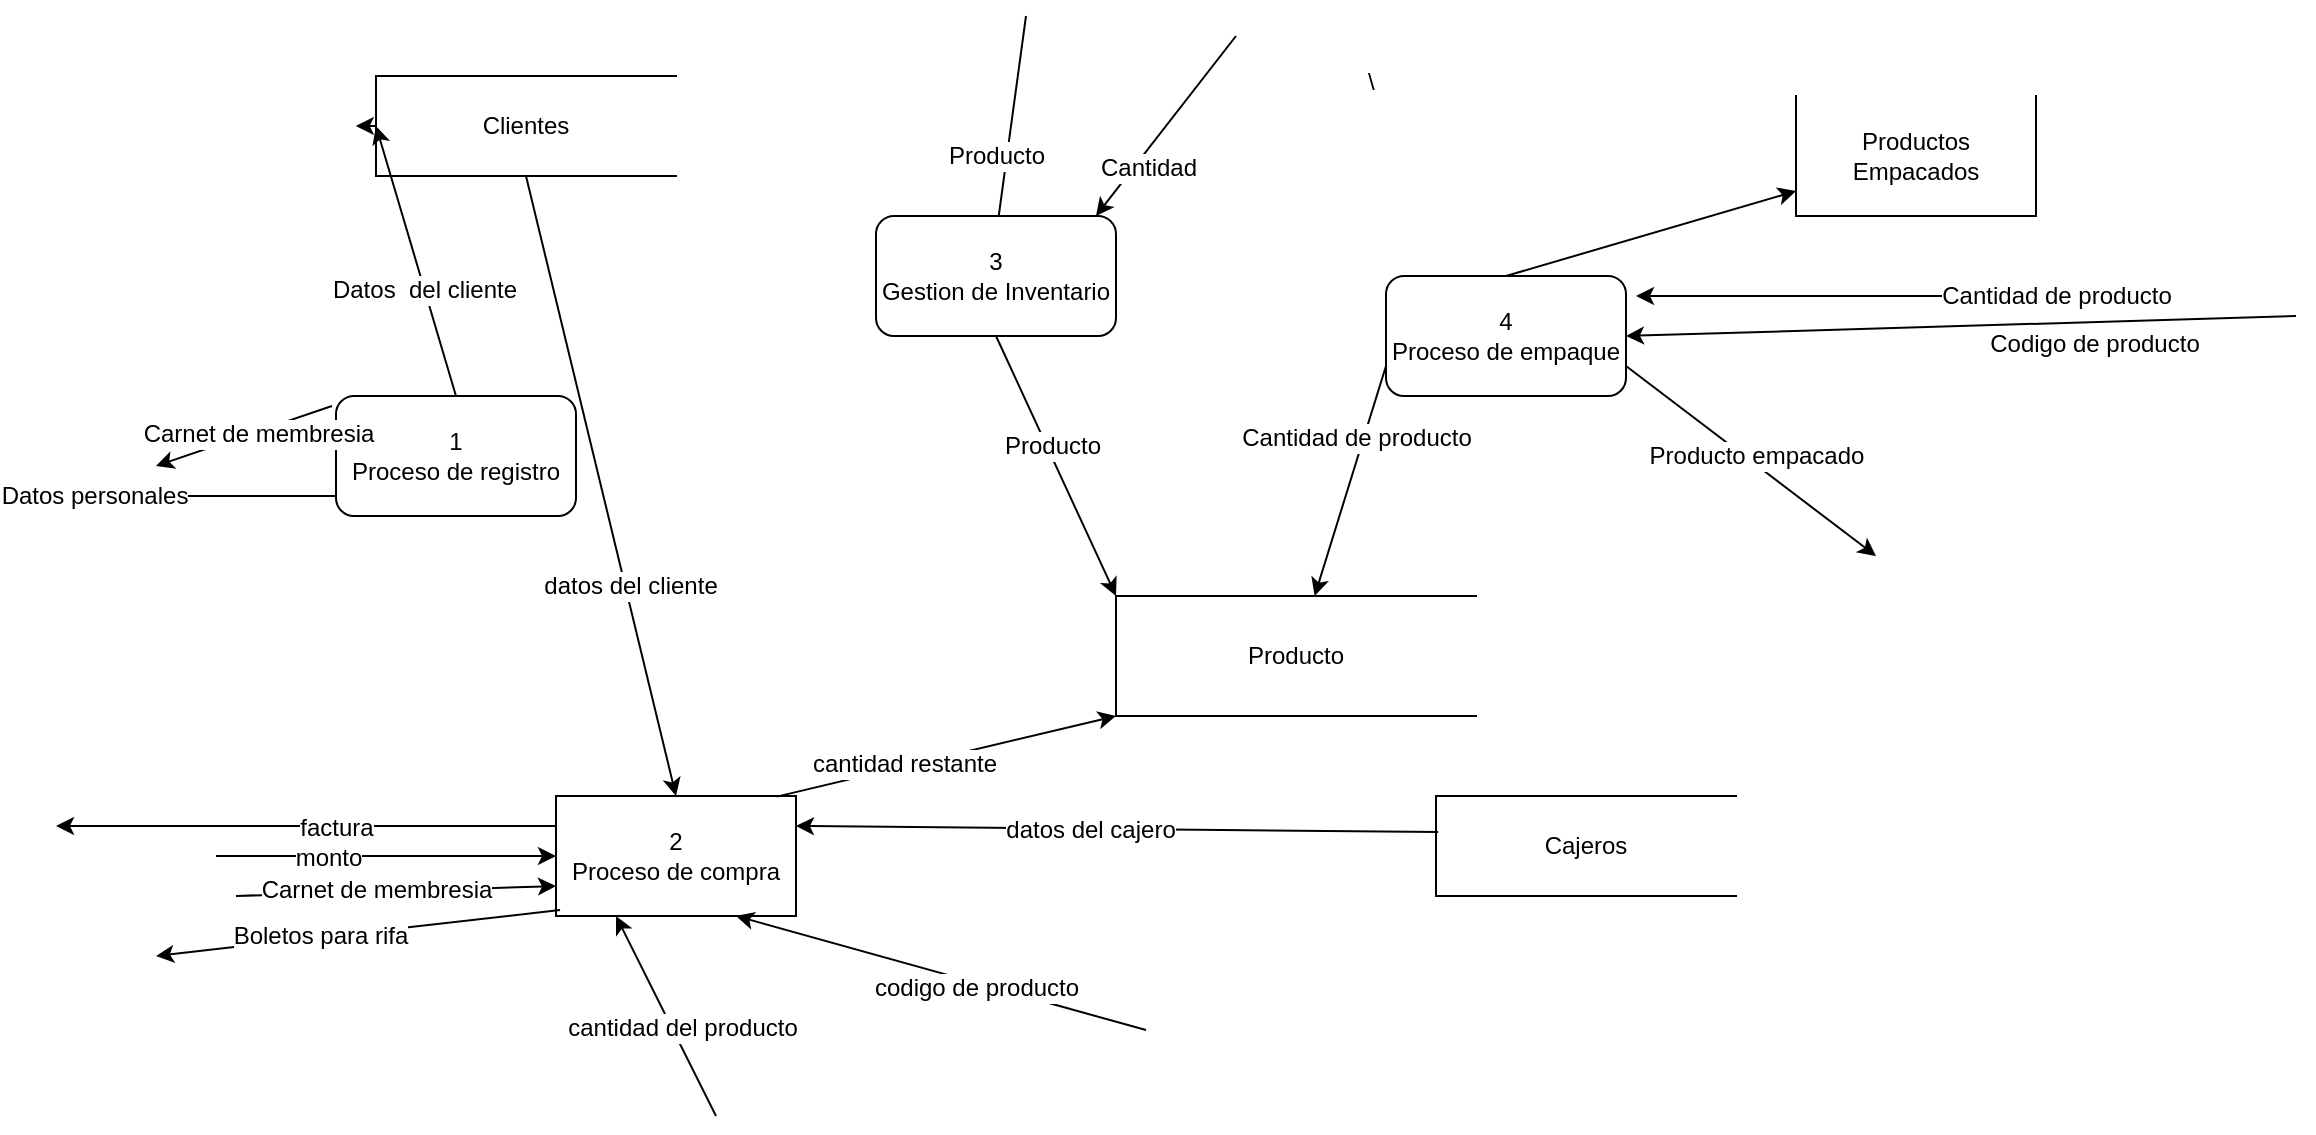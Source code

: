 <mxfile version="12.1.0" type="device" pages="1"><diagram id="0b79uXNpbgzj040_deSC" name="Page-1"><mxGraphModel dx="1754" dy="574" grid="1" gridSize="10" guides="1" tooltips="1" connect="1" arrows="1" fold="1" page="1" pageScale="1" pageWidth="850" pageHeight="1100" math="0" shadow="0"><root><mxCell id="0"/><mxCell id="1" parent="0"/><mxCell id="vseziWnT8QvuOeoCM796-1" value="" style="endArrow=classic;html=1;" edge="1" parent="1"><mxGeometry width="50" height="50" relative="1" as="geometry"><mxPoint x="-10" y="280" as="sourcePoint"/><mxPoint x="130" y="280" as="targetPoint"/></mxGeometry></mxCell><mxCell id="vseziWnT8QvuOeoCM796-2" value="Datos personales" style="text;html=1;resizable=0;points=[];align=center;verticalAlign=middle;labelBackgroundColor=#ffffff;" vertex="1" connectable="0" parent="vseziWnT8QvuOeoCM796-1"><mxGeometry x="-0.214" y="-1" relative="1" as="geometry"><mxPoint x="-46.5" y="-1" as="offset"/></mxGeometry></mxCell><mxCell id="vseziWnT8QvuOeoCM796-4" value="1&lt;br&gt;Proceso de registro" style="rounded=1;whiteSpace=wrap;html=1;" vertex="1" parent="1"><mxGeometry x="120" y="230" width="120" height="60" as="geometry"/></mxCell><mxCell id="vseziWnT8QvuOeoCM796-6" value="" style="endArrow=classic;html=1;exitX=0.5;exitY=0;exitDx=0;exitDy=0;entryX=0.5;entryY=1;entryDx=0;entryDy=0;" edge="1" parent="1" source="vseziWnT8QvuOeoCM796-4" target="vseziWnT8QvuOeoCM796-10"><mxGeometry width="50" height="50" relative="1" as="geometry"><mxPoint x="64" y="210" as="sourcePoint"/><mxPoint x="200" y="140" as="targetPoint"/></mxGeometry></mxCell><mxCell id="vseziWnT8QvuOeoCM796-11" value="Datos&amp;nbsp; del cliente" style="text;html=1;resizable=0;points=[];align=center;verticalAlign=middle;labelBackgroundColor=#ffffff;" vertex="1" connectable="0" parent="vseziWnT8QvuOeoCM796-6"><mxGeometry x="-0.204" relative="1" as="geometry"><mxPoint as="offset"/></mxGeometry></mxCell><mxCell id="vseziWnT8QvuOeoCM796-82" style="edgeStyle=orthogonalEdgeStyle;rounded=0;orthogonalLoop=1;jettySize=auto;html=1;exitX=0.5;exitY=1;exitDx=0;exitDy=0;" edge="1" parent="1" source="vseziWnT8QvuOeoCM796-10"><mxGeometry relative="1" as="geometry"><mxPoint x="129.857" y="95.429" as="targetPoint"/></mxGeometry></mxCell><mxCell id="vseziWnT8QvuOeoCM796-10" value="Clientes" style="shape=partialRectangle;whiteSpace=wrap;html=1;bottom=1;right=1;left=1;top=0;fillColor=none;routingCenterX=-0.5;direction=south;" vertex="1" parent="1"><mxGeometry x="140" y="70" width="150" height="50" as="geometry"/></mxCell><mxCell id="vseziWnT8QvuOeoCM796-13" value="" style="endArrow=classic;html=1;exitX=-0.017;exitY=0.083;exitDx=0;exitDy=0;exitPerimeter=0;" edge="1" parent="1" source="vseziWnT8QvuOeoCM796-4"><mxGeometry width="50" height="50" relative="1" as="geometry"><mxPoint x="80" y="260" as="sourcePoint"/><mxPoint x="30" y="265" as="targetPoint"/></mxGeometry></mxCell><mxCell id="vseziWnT8QvuOeoCM796-14" value="Carnet de membresia" style="text;html=1;resizable=0;points=[];align=center;verticalAlign=middle;labelBackgroundColor=#ffffff;" vertex="1" connectable="0" parent="vseziWnT8QvuOeoCM796-13"><mxGeometry x="-0.14" y="1" relative="1" as="geometry"><mxPoint as="offset"/></mxGeometry></mxCell><mxCell id="vseziWnT8QvuOeoCM796-15" value="" style="endArrow=classic;html=1;entryX=0;entryY=0.5;entryDx=0;entryDy=0;" edge="1" parent="1" target="vseziWnT8QvuOeoCM796-17"><mxGeometry width="50" height="50" relative="1" as="geometry"><mxPoint x="60" y="460" as="sourcePoint"/><mxPoint x="220" y="450" as="targetPoint"/></mxGeometry></mxCell><mxCell id="vseziWnT8QvuOeoCM796-16" value="monto" style="text;html=1;resizable=0;points=[];align=center;verticalAlign=middle;labelBackgroundColor=#ffffff;" vertex="1" connectable="0" parent="vseziWnT8QvuOeoCM796-15"><mxGeometry x="-0.34" y="-1" relative="1" as="geometry"><mxPoint as="offset"/></mxGeometry></mxCell><mxCell id="vseziWnT8QvuOeoCM796-17" value="2&lt;br&gt;Proceso de compra" style="rounded=0;whiteSpace=wrap;html=1;" vertex="1" parent="1"><mxGeometry x="230" y="430" width="120" height="60" as="geometry"/></mxCell><mxCell id="vseziWnT8QvuOeoCM796-18" value="" style="endArrow=classic;html=1;entryX=0;entryY=0.75;entryDx=0;entryDy=0;" edge="1" parent="1" target="vseziWnT8QvuOeoCM796-17"><mxGeometry width="50" height="50" relative="1" as="geometry"><mxPoint x="70" y="480" as="sourcePoint"/><mxPoint x="130" y="500" as="targetPoint"/></mxGeometry></mxCell><mxCell id="vseziWnT8QvuOeoCM796-19" value="Carnet de membresia" style="text;html=1;resizable=0;points=[];align=center;verticalAlign=middle;labelBackgroundColor=#ffffff;" vertex="1" connectable="0" parent="vseziWnT8QvuOeoCM796-18"><mxGeometry x="0.215" y="-3" relative="1" as="geometry"><mxPoint x="-27" y="-3" as="offset"/></mxGeometry></mxCell><mxCell id="vseziWnT8QvuOeoCM796-21" value="" style="endArrow=classic;html=1;exitX=0;exitY=0.25;exitDx=0;exitDy=0;" edge="1" parent="1" source="vseziWnT8QvuOeoCM796-17"><mxGeometry width="50" height="50" relative="1" as="geometry"><mxPoint x="40" y="445" as="sourcePoint"/><mxPoint x="-20" y="445" as="targetPoint"/></mxGeometry></mxCell><mxCell id="vseziWnT8QvuOeoCM796-23" value="factura" style="text;html=1;resizable=0;points=[];align=center;verticalAlign=middle;labelBackgroundColor=#ffffff;" vertex="1" connectable="0" parent="vseziWnT8QvuOeoCM796-21"><mxGeometry x="-0.116" y="1" relative="1" as="geometry"><mxPoint as="offset"/></mxGeometry></mxCell><mxCell id="vseziWnT8QvuOeoCM796-25" value="" style="endArrow=classic;html=1;exitX=0.017;exitY=0.95;exitDx=0;exitDy=0;exitPerimeter=0;" edge="1" parent="1" source="vseziWnT8QvuOeoCM796-17"><mxGeometry width="50" height="50" relative="1" as="geometry"><mxPoint x="20" y="560" as="sourcePoint"/><mxPoint x="30" y="510" as="targetPoint"/></mxGeometry></mxCell><mxCell id="vseziWnT8QvuOeoCM796-29" value="Boletos para rifa" style="text;html=1;resizable=0;points=[];align=center;verticalAlign=middle;labelBackgroundColor=#ffffff;" vertex="1" connectable="0" parent="vseziWnT8QvuOeoCM796-25"><mxGeometry x="0.186" y="-1" relative="1" as="geometry"><mxPoint as="offset"/></mxGeometry></mxCell><mxCell id="vseziWnT8QvuOeoCM796-26" value="" style="endArrow=classic;html=1;exitX=1;exitY=0.5;exitDx=0;exitDy=0;entryX=0.5;entryY=0;entryDx=0;entryDy=0;" edge="1" parent="1" source="vseziWnT8QvuOeoCM796-10" target="vseziWnT8QvuOeoCM796-17"><mxGeometry width="50" height="50" relative="1" as="geometry"><mxPoint x="430" y="390" as="sourcePoint"/><mxPoint x="480" y="340" as="targetPoint"/></mxGeometry></mxCell><mxCell id="vseziWnT8QvuOeoCM796-27" value="datos del cliente" style="text;html=1;resizable=0;points=[];align=center;verticalAlign=middle;labelBackgroundColor=#ffffff;" vertex="1" connectable="0" parent="vseziWnT8QvuOeoCM796-26"><mxGeometry x="0.327" y="2" relative="1" as="geometry"><mxPoint as="offset"/></mxGeometry></mxCell><mxCell id="vseziWnT8QvuOeoCM796-36" value="Cajeros" style="shape=partialRectangle;whiteSpace=wrap;html=1;bottom=1;right=1;left=1;top=0;fillColor=none;routingCenterX=-0.5;direction=south;" vertex="1" parent="1"><mxGeometry x="670" y="430" width="150" height="50" as="geometry"/></mxCell><mxCell id="vseziWnT8QvuOeoCM796-49" value="" style="endArrow=classic;html=1;" edge="1" parent="1"><mxGeometry width="50" height="50" relative="1" as="geometry"><mxPoint x="310" y="590" as="sourcePoint"/><mxPoint x="260" y="490" as="targetPoint"/></mxGeometry></mxCell><mxCell id="vseziWnT8QvuOeoCM796-50" value="cantidad del producto" style="text;html=1;resizable=0;points=[];align=center;verticalAlign=middle;labelBackgroundColor=#ffffff;" vertex="1" connectable="0" parent="vseziWnT8QvuOeoCM796-49"><mxGeometry x="-0.26" y="1" relative="1" as="geometry"><mxPoint x="2" y="-8" as="offset"/></mxGeometry></mxCell><mxCell id="vseziWnT8QvuOeoCM796-53" value="" style="endArrow=classic;html=1;exitX=0;exitY=0.617;exitDx=0;exitDy=0;exitPerimeter=0;entryX=0.75;entryY=1;entryDx=0;entryDy=0;" edge="1" parent="1" target="vseziWnT8QvuOeoCM796-17"><mxGeometry width="50" height="50" relative="1" as="geometry"><mxPoint x="525" y="547.02" as="sourcePoint"/><mxPoint x="380" y="530" as="targetPoint"/></mxGeometry></mxCell><mxCell id="vseziWnT8QvuOeoCM796-54" value="codigo de producto" style="text;html=1;resizable=0;points=[];align=center;verticalAlign=middle;labelBackgroundColor=#ffffff;" vertex="1" connectable="0" parent="vseziWnT8QvuOeoCM796-53"><mxGeometry x="-0.174" y="3" relative="1" as="geometry"><mxPoint y="-1" as="offset"/></mxGeometry></mxCell><mxCell id="vseziWnT8QvuOeoCM796-55" value="" style="endArrow=classic;html=1;entryX=1;entryY=0.25;entryDx=0;entryDy=0;exitX=0.36;exitY=0.993;exitDx=0;exitDy=0;exitPerimeter=0;" edge="1" parent="1" source="vseziWnT8QvuOeoCM796-36" target="vseziWnT8QvuOeoCM796-17"><mxGeometry width="50" height="50" relative="1" as="geometry"><mxPoint x="580" y="400" as="sourcePoint"/><mxPoint x="630" y="350" as="targetPoint"/></mxGeometry></mxCell><mxCell id="vseziWnT8QvuOeoCM796-56" value="datos del cajero" style="text;html=1;resizable=0;points=[];align=center;verticalAlign=middle;labelBackgroundColor=#ffffff;" vertex="1" connectable="0" parent="vseziWnT8QvuOeoCM796-55"><mxGeometry x="0.087" relative="1" as="geometry"><mxPoint as="offset"/></mxGeometry></mxCell><mxCell id="vseziWnT8QvuOeoCM796-59" value="Producto" style="shape=partialRectangle;whiteSpace=wrap;html=1;bottom=1;right=1;left=1;top=0;fillColor=none;routingCenterX=-0.5;direction=south;" vertex="1" parent="1"><mxGeometry x="510" y="330" width="180" height="60" as="geometry"/></mxCell><mxCell id="vseziWnT8QvuOeoCM796-60" value="" style="endArrow=classic;html=1;exitX=0.92;exitY=0.005;exitDx=0;exitDy=0;exitPerimeter=0;entryX=1;entryY=1;entryDx=0;entryDy=0;" edge="1" parent="1" source="vseziWnT8QvuOeoCM796-17" target="vseziWnT8QvuOeoCM796-59"><mxGeometry width="50" height="50" relative="1" as="geometry"><mxPoint x="380" y="420" as="sourcePoint"/><mxPoint x="430" y="370" as="targetPoint"/></mxGeometry></mxCell><mxCell id="vseziWnT8QvuOeoCM796-62" value="cantidad restante" style="text;html=1;resizable=0;points=[];align=center;verticalAlign=middle;labelBackgroundColor=#ffffff;" vertex="1" connectable="0" parent="vseziWnT8QvuOeoCM796-60"><mxGeometry x="-0.246" y="1" relative="1" as="geometry"><mxPoint as="offset"/></mxGeometry></mxCell><mxCell id="vseziWnT8QvuOeoCM796-64" value="" style="endArrow=classic;html=1;entryX=1;entryY=0.5;entryDx=0;entryDy=0;" edge="1" parent="1" target="vseziWnT8QvuOeoCM796-73"><mxGeometry width="50" height="50" relative="1" as="geometry"><mxPoint x="1100" y="190" as="sourcePoint"/><mxPoint x="850" y="190" as="targetPoint"/></mxGeometry></mxCell><mxCell id="vseziWnT8QvuOeoCM796-67" value="Codigo de producto" style="text;html=1;resizable=0;points=[];align=center;verticalAlign=middle;labelBackgroundColor=#ffffff;" vertex="1" connectable="0" parent="vseziWnT8QvuOeoCM796-64"><mxGeometry x="-0.248" y="3" relative="1" as="geometry"><mxPoint x="24.5" y="7" as="offset"/></mxGeometry></mxCell><mxCell id="vseziWnT8QvuOeoCM796-65" value="" style="endArrow=classic;html=1;" edge="1" parent="1"><mxGeometry width="50" height="50" relative="1" as="geometry"><mxPoint x="930" y="180" as="sourcePoint"/><mxPoint x="770" y="180" as="targetPoint"/></mxGeometry></mxCell><mxCell id="vseziWnT8QvuOeoCM796-66" value="Cantidad de producto" style="text;html=1;resizable=0;points=[];align=center;verticalAlign=middle;labelBackgroundColor=#ffffff;" vertex="1" connectable="0" parent="vseziWnT8QvuOeoCM796-65"><mxGeometry x="-0.32" y="-3" relative="1" as="geometry"><mxPoint x="104.5" y="3" as="offset"/></mxGeometry></mxCell><mxCell id="vseziWnT8QvuOeoCM796-70" value="" style="endArrow=classic;html=1;exitX=1;exitY=0.75;exitDx=0;exitDy=0;" edge="1" parent="1" source="vseziWnT8QvuOeoCM796-73"><mxGeometry width="50" height="50" relative="1" as="geometry"><mxPoint x="830" y="220" as="sourcePoint"/><mxPoint x="890" y="310" as="targetPoint"/></mxGeometry></mxCell><mxCell id="vseziWnT8QvuOeoCM796-71" value="Producto empacado" style="text;html=1;resizable=0;points=[];align=center;verticalAlign=middle;labelBackgroundColor=#ffffff;" vertex="1" connectable="0" parent="vseziWnT8QvuOeoCM796-70"><mxGeometry x="-0.287" y="-1" relative="1" as="geometry"><mxPoint x="20.5" y="10" as="offset"/></mxGeometry></mxCell><mxCell id="vseziWnT8QvuOeoCM796-73" value="4&lt;br&gt;Proceso de empaque" style="rounded=1;whiteSpace=wrap;html=1;" vertex="1" parent="1"><mxGeometry x="645" y="170" width="120" height="60" as="geometry"/></mxCell><mxCell id="vseziWnT8QvuOeoCM796-74" value="" style="endArrow=classic;html=1;exitX=0;exitY=0.75;exitDx=0;exitDy=0;" edge="1" parent="1" source="vseziWnT8QvuOeoCM796-73" target="vseziWnT8QvuOeoCM796-59"><mxGeometry width="50" height="50" relative="1" as="geometry"><mxPoint x="550" y="230" as="sourcePoint"/><mxPoint x="600" y="180" as="targetPoint"/></mxGeometry></mxCell><mxCell id="vseziWnT8QvuOeoCM796-75" value="Cantidad de producto" style="text;html=1;resizable=0;points=[];align=center;verticalAlign=middle;labelBackgroundColor=#ffffff;" vertex="1" connectable="0" parent="vseziWnT8QvuOeoCM796-74"><mxGeometry x="-0.534" y="2" relative="1" as="geometry"><mxPoint x="-8.5" y="8.5" as="offset"/></mxGeometry></mxCell><mxCell id="vseziWnT8QvuOeoCM796-78" value="Productos Empacados" style="shape=partialRectangle;whiteSpace=wrap;html=1;bottom=1;right=1;left=1;top=0;fillColor=none;routingCenterX=-0.5;" vertex="1" parent="1"><mxGeometry x="850" y="80" width="120" height="60" as="geometry"/></mxCell><mxCell id="vseziWnT8QvuOeoCM796-79" value="" style="endArrow=classic;html=1;exitX=0.5;exitY=0;exitDx=0;exitDy=0;" edge="1" parent="1" source="vseziWnT8QvuOeoCM796-73" target="vseziWnT8QvuOeoCM796-78"><mxGeometry width="50" height="50" relative="1" as="geometry"><mxPoint x="670" y="190" as="sourcePoint"/><mxPoint x="720" y="140" as="targetPoint"/></mxGeometry></mxCell><mxCell id="vseziWnT8QvuOeoCM796-84" value="" style="endArrow=classic;html=1;" edge="1" parent="1"><mxGeometry width="50" height="50" relative="1" as="geometry"><mxPoint x="465" y="40" as="sourcePoint"/><mxPoint x="450" y="150" as="targetPoint"/></mxGeometry></mxCell><mxCell id="vseziWnT8QvuOeoCM796-88" value="Producto" style="text;html=1;resizable=0;points=[];align=center;verticalAlign=middle;labelBackgroundColor=#ffffff;" vertex="1" connectable="0" parent="vseziWnT8QvuOeoCM796-84"><mxGeometry x="0.381" y="6" relative="1" as="geometry"><mxPoint x="-10.5" y="-6.5" as="offset"/></mxGeometry></mxCell><mxCell id="vseziWnT8QvuOeoCM796-85" value="" style="endArrow=classic;html=1;" edge="1" parent="1"><mxGeometry width="50" height="50" relative="1" as="geometry"><mxPoint x="570" y="50" as="sourcePoint"/><mxPoint x="500" y="140" as="targetPoint"/></mxGeometry></mxCell><mxCell id="vseziWnT8QvuOeoCM796-89" value="Cantidad" style="text;html=1;resizable=0;points=[];align=center;verticalAlign=middle;labelBackgroundColor=#ffffff;" vertex="1" connectable="0" parent="vseziWnT8QvuOeoCM796-85"><mxGeometry x="0.405" y="6" relative="1" as="geometry"><mxPoint y="-1" as="offset"/></mxGeometry></mxCell><mxCell id="vseziWnT8QvuOeoCM796-90" value="\" style="text;html=1;resizable=0;points=[];autosize=1;align=left;verticalAlign=top;spacingTop=-4;" vertex="1" parent="1"><mxGeometry x="634" y="63" width="20" height="20" as="geometry"/></mxCell><mxCell id="vseziWnT8QvuOeoCM796-93" value="3&lt;br&gt;Gestion de Inventario" style="rounded=1;whiteSpace=wrap;html=1;" vertex="1" parent="1"><mxGeometry x="390" y="140" width="120" height="60" as="geometry"/></mxCell><mxCell id="vseziWnT8QvuOeoCM796-94" value="" style="endArrow=classic;html=1;entryX=0;entryY=1;entryDx=0;entryDy=0;exitX=0.5;exitY=1;exitDx=0;exitDy=0;" edge="1" parent="1" source="vseziWnT8QvuOeoCM796-93" target="vseziWnT8QvuOeoCM796-59"><mxGeometry width="50" height="50" relative="1" as="geometry"><mxPoint x="440" y="250" as="sourcePoint"/><mxPoint x="480" y="250" as="targetPoint"/></mxGeometry></mxCell><mxCell id="vseziWnT8QvuOeoCM796-97" value="Producto" style="text;html=1;resizable=0;points=[];align=center;verticalAlign=middle;labelBackgroundColor=#ffffff;" vertex="1" connectable="0" parent="vseziWnT8QvuOeoCM796-94"><mxGeometry x="-0.139" y="2" relative="1" as="geometry"><mxPoint as="offset"/></mxGeometry></mxCell></root></mxGraphModel></diagram></mxfile>